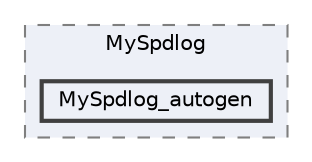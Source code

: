 digraph "MySpdlog_autogen"
{
 // LATEX_PDF_SIZE
  bgcolor="transparent";
  edge [fontname=Helvetica,fontsize=10,labelfontname=Helvetica,labelfontsize=10];
  node [fontname=Helvetica,fontsize=10,shape=box,height=0.2,width=0.4];
  compound=true
  subgraph clusterdir_9bc329a13c0a40f9109e0d055c3182ef {
    graph [ bgcolor="#edf0f7", pencolor="grey50", label="MySpdlog", fontname=Helvetica,fontsize=10 style="filled,dashed", URL="dir_9bc329a13c0a40f9109e0d055c3182ef.html",tooltip=""]
  dir_307cbc4568b914a806404e00f00bcd77 [label="MySpdlog_autogen", fillcolor="#edf0f7", color="grey25", style="filled,bold", URL="dir_307cbc4568b914a806404e00f00bcd77.html",tooltip=""];
  }
}
